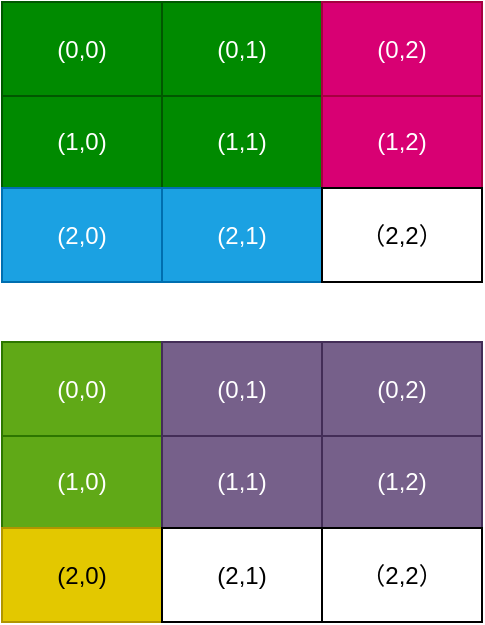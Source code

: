 <mxfile>
    <diagram id="pvm0OCLOUL5b6bcCcdOz" name="第 1 页">
        <mxGraphModel dx="344" dy="496" grid="1" gridSize="10" guides="1" tooltips="1" connect="1" arrows="1" fold="1" page="1" pageScale="1" pageWidth="827" pageHeight="1169" math="0" shadow="0">
            <root>
                <mxCell id="0"/>
                <mxCell id="1" parent="0"/>
                <mxCell id="2" value="" style="childLayout=tableLayout;recursiveResize=0;shadow=0;fillColor=none;" vertex="1" parent="1">
                    <mxGeometry x="160" y="200" width="240" height="140" as="geometry"/>
                </mxCell>
                <mxCell id="3" value="" style="shape=tableRow;horizontal=0;startSize=0;swimlaneHead=0;swimlaneBody=0;top=0;left=0;bottom=0;right=0;dropTarget=0;collapsible=0;recursiveResize=0;expand=0;fontStyle=0;fillColor=none;strokeColor=inherit;" vertex="1" parent="2">
                    <mxGeometry width="240" height="47" as="geometry"/>
                </mxCell>
                <mxCell id="4" value="(0,0)" style="connectable=0;recursiveResize=0;strokeColor=#005700;fillColor=#008a00;align=center;whiteSpace=wrap;html=1;fontColor=#ffffff;" vertex="1" parent="3">
                    <mxGeometry width="80" height="47" as="geometry">
                        <mxRectangle width="80" height="47" as="alternateBounds"/>
                    </mxGeometry>
                </mxCell>
                <mxCell id="5" value="(0,1)" style="connectable=0;recursiveResize=0;strokeColor=#005700;fillColor=#008a00;align=center;whiteSpace=wrap;html=1;fontColor=#ffffff;" vertex="1" parent="3">
                    <mxGeometry x="80" width="80" height="47" as="geometry">
                        <mxRectangle width="80" height="47" as="alternateBounds"/>
                    </mxGeometry>
                </mxCell>
                <mxCell id="6" value="(0,2)" style="connectable=0;recursiveResize=0;strokeColor=#A50040;fillColor=#d80073;align=center;whiteSpace=wrap;html=1;fontColor=#ffffff;" vertex="1" parent="3">
                    <mxGeometry x="160" width="80" height="47" as="geometry">
                        <mxRectangle width="80" height="47" as="alternateBounds"/>
                    </mxGeometry>
                </mxCell>
                <mxCell id="7" style="shape=tableRow;horizontal=0;startSize=0;swimlaneHead=0;swimlaneBody=0;top=0;left=0;bottom=0;right=0;dropTarget=0;collapsible=0;recursiveResize=0;expand=0;fontStyle=0;fillColor=none;strokeColor=inherit;" vertex="1" parent="2">
                    <mxGeometry y="47" width="240" height="46" as="geometry"/>
                </mxCell>
                <mxCell id="8" value="(1,0)" style="connectable=0;recursiveResize=0;strokeColor=#005700;fillColor=#008a00;align=center;whiteSpace=wrap;html=1;fontColor=#ffffff;" vertex="1" parent="7">
                    <mxGeometry width="80" height="46" as="geometry">
                        <mxRectangle width="80" height="46" as="alternateBounds"/>
                    </mxGeometry>
                </mxCell>
                <mxCell id="9" value="(1,1)" style="connectable=0;recursiveResize=0;strokeColor=#005700;fillColor=#008a00;align=center;whiteSpace=wrap;html=1;fontColor=#ffffff;" vertex="1" parent="7">
                    <mxGeometry x="80" width="80" height="46" as="geometry">
                        <mxRectangle width="80" height="46" as="alternateBounds"/>
                    </mxGeometry>
                </mxCell>
                <mxCell id="10" value="(1,2)" style="connectable=0;recursiveResize=0;strokeColor=#A50040;fillColor=#d80073;align=center;whiteSpace=wrap;html=1;fontColor=#ffffff;" vertex="1" parent="7">
                    <mxGeometry x="160" width="80" height="46" as="geometry">
                        <mxRectangle width="80" height="46" as="alternateBounds"/>
                    </mxGeometry>
                </mxCell>
                <mxCell id="11" style="shape=tableRow;horizontal=0;startSize=0;swimlaneHead=0;swimlaneBody=0;top=0;left=0;bottom=0;right=0;dropTarget=0;collapsible=0;recursiveResize=0;expand=0;fontStyle=0;fillColor=none;strokeColor=inherit;" vertex="1" parent="2">
                    <mxGeometry y="93" width="240" height="47" as="geometry"/>
                </mxCell>
                <mxCell id="12" value="(2,0)" style="connectable=0;recursiveResize=0;strokeColor=#006EAF;fillColor=#1ba1e2;align=center;whiteSpace=wrap;html=1;fontColor=#ffffff;" vertex="1" parent="11">
                    <mxGeometry width="80" height="47" as="geometry">
                        <mxRectangle width="80" height="47" as="alternateBounds"/>
                    </mxGeometry>
                </mxCell>
                <mxCell id="13" value="(2,1)" style="connectable=0;recursiveResize=0;strokeColor=#006EAF;fillColor=#1ba1e2;align=center;whiteSpace=wrap;html=1;fontColor=#ffffff;" vertex="1" parent="11">
                    <mxGeometry x="80" width="80" height="47" as="geometry">
                        <mxRectangle width="80" height="47" as="alternateBounds"/>
                    </mxGeometry>
                </mxCell>
                <mxCell id="14" value="（2,2）" style="connectable=0;recursiveResize=0;strokeColor=inherit;fillColor=none;align=center;whiteSpace=wrap;html=1;" vertex="1" parent="11">
                    <mxGeometry x="160" width="80" height="47" as="geometry">
                        <mxRectangle width="80" height="47" as="alternateBounds"/>
                    </mxGeometry>
                </mxCell>
                <mxCell id="32" value="" style="childLayout=tableLayout;recursiveResize=0;shadow=0;fillColor=none;" vertex="1" parent="1">
                    <mxGeometry x="160" y="370" width="240" height="140" as="geometry"/>
                </mxCell>
                <mxCell id="33" value="" style="shape=tableRow;horizontal=0;startSize=0;swimlaneHead=0;swimlaneBody=0;top=0;left=0;bottom=0;right=0;dropTarget=0;collapsible=0;recursiveResize=0;expand=0;fontStyle=0;fillColor=none;strokeColor=inherit;" vertex="1" parent="32">
                    <mxGeometry width="240" height="47" as="geometry"/>
                </mxCell>
                <mxCell id="34" value="(0,0)" style="connectable=0;recursiveResize=0;strokeColor=#2D7600;fillColor=#60a917;align=center;whiteSpace=wrap;html=1;fontColor=#ffffff;" vertex="1" parent="33">
                    <mxGeometry width="80" height="47" as="geometry">
                        <mxRectangle width="80" height="47" as="alternateBounds"/>
                    </mxGeometry>
                </mxCell>
                <mxCell id="35" value="(0,1)" style="connectable=0;recursiveResize=0;strokeColor=#432D57;fillColor=#76608a;align=center;whiteSpace=wrap;html=1;fontColor=#ffffff;" vertex="1" parent="33">
                    <mxGeometry x="80" width="80" height="47" as="geometry">
                        <mxRectangle width="80" height="47" as="alternateBounds"/>
                    </mxGeometry>
                </mxCell>
                <mxCell id="36" value="(0,2)" style="connectable=0;recursiveResize=0;strokeColor=#432D57;fillColor=#76608a;align=center;whiteSpace=wrap;html=1;fontColor=#ffffff;" vertex="1" parent="33">
                    <mxGeometry x="160" width="80" height="47" as="geometry">
                        <mxRectangle width="80" height="47" as="alternateBounds"/>
                    </mxGeometry>
                </mxCell>
                <mxCell id="37" style="shape=tableRow;horizontal=0;startSize=0;swimlaneHead=0;swimlaneBody=0;top=0;left=0;bottom=0;right=0;dropTarget=0;collapsible=0;recursiveResize=0;expand=0;fontStyle=0;fillColor=none;strokeColor=inherit;" vertex="1" parent="32">
                    <mxGeometry y="47" width="240" height="46" as="geometry"/>
                </mxCell>
                <mxCell id="38" value="(1,0)" style="connectable=0;recursiveResize=0;strokeColor=#2D7600;fillColor=#60a917;align=center;whiteSpace=wrap;html=1;fontColor=#ffffff;" vertex="1" parent="37">
                    <mxGeometry width="80" height="46" as="geometry">
                        <mxRectangle width="80" height="46" as="alternateBounds"/>
                    </mxGeometry>
                </mxCell>
                <mxCell id="39" value="(1,1)" style="connectable=0;recursiveResize=0;strokeColor=#432D57;fillColor=#76608a;align=center;whiteSpace=wrap;html=1;fontColor=#ffffff;" vertex="1" parent="37">
                    <mxGeometry x="80" width="80" height="46" as="geometry">
                        <mxRectangle width="80" height="46" as="alternateBounds"/>
                    </mxGeometry>
                </mxCell>
                <mxCell id="40" value="(1,2)" style="connectable=0;recursiveResize=0;strokeColor=#432D57;fillColor=#76608a;align=center;whiteSpace=wrap;html=1;fontColor=#ffffff;" vertex="1" parent="37">
                    <mxGeometry x="160" width="80" height="46" as="geometry">
                        <mxRectangle width="80" height="46" as="alternateBounds"/>
                    </mxGeometry>
                </mxCell>
                <mxCell id="41" style="shape=tableRow;horizontal=0;startSize=0;swimlaneHead=0;swimlaneBody=0;top=0;left=0;bottom=0;right=0;dropTarget=0;collapsible=0;recursiveResize=0;expand=0;fontStyle=0;fillColor=none;strokeColor=inherit;" vertex="1" parent="32">
                    <mxGeometry y="93" width="240" height="47" as="geometry"/>
                </mxCell>
                <mxCell id="42" value="(2,0)" style="connectable=0;recursiveResize=0;strokeColor=#B09500;fillColor=#e3c800;align=center;whiteSpace=wrap;html=1;fontColor=#000000;" vertex="1" parent="41">
                    <mxGeometry width="80" height="47" as="geometry">
                        <mxRectangle width="80" height="47" as="alternateBounds"/>
                    </mxGeometry>
                </mxCell>
                <mxCell id="43" value="(2,1)" style="connectable=0;recursiveResize=0;align=center;whiteSpace=wrap;html=1;" vertex="1" parent="41">
                    <mxGeometry x="80" width="80" height="47" as="geometry">
                        <mxRectangle width="80" height="47" as="alternateBounds"/>
                    </mxGeometry>
                </mxCell>
                <mxCell id="44" value="（2,2）" style="connectable=0;recursiveResize=0;strokeColor=inherit;fillColor=none;align=center;whiteSpace=wrap;html=1;" vertex="1" parent="41">
                    <mxGeometry x="160" width="80" height="47" as="geometry">
                        <mxRectangle width="80" height="47" as="alternateBounds"/>
                    </mxGeometry>
                </mxCell>
            </root>
        </mxGraphModel>
    </diagram>
</mxfile>